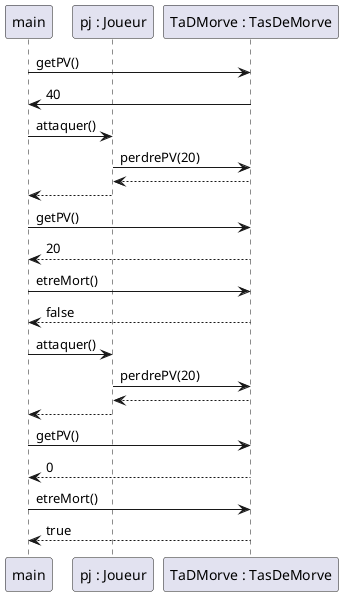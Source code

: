 @startuml
'https://plantuml.com/sequence-diagram

participant "main" as M
participant "pj : Joueur" as J
participant "TaDMorve : TasDeMorve" as TD

M -> TD : getPV()
TD -> M : 40

M -> J : attaquer()
J -> TD : perdrePV(20)
TD --> J
J --> M

M -> TD : getPV()
TD --> M : 20

M -> TD : etreMort()
TD --> M : false



M -> J : attaquer()
J -> TD : perdrePV(20)
TD --> J
J --> M

M -> TD : getPV()
TD --> M : 0

M -> TD : etreMort()
TD --> M : true
@enduml
